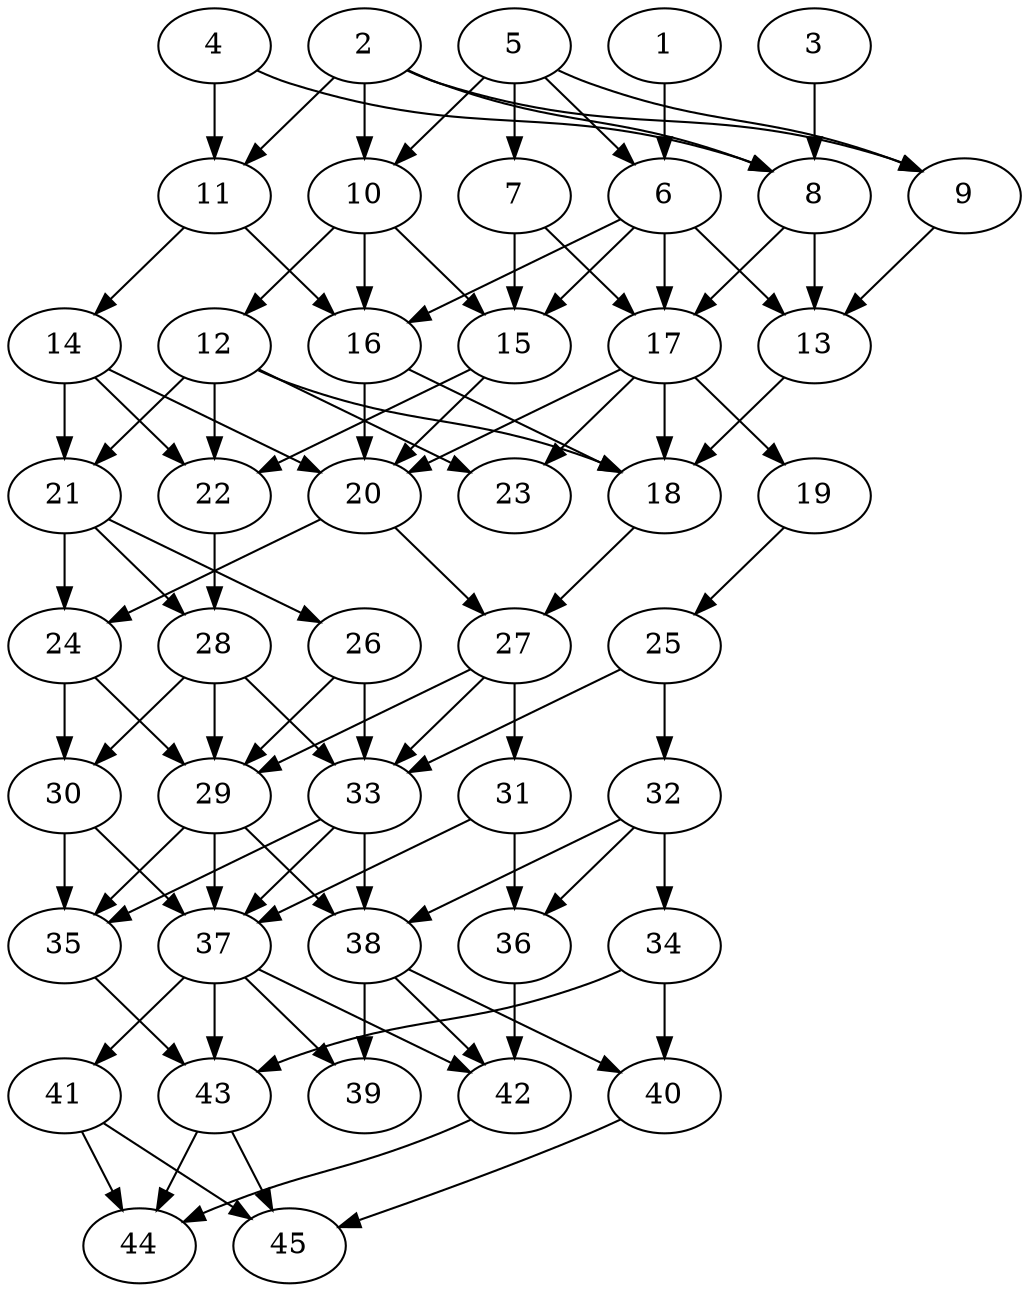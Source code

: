 // DAG automatically generated by daggen at Thu Oct  3 14:07:25 2019
// ./daggen --dot -n 45 --ccr 0.4 --fat 0.5 --regular 0.9 --density 0.7 --mindata 5242880 --maxdata 52428800 
digraph G {
  1 [size="45711360", alpha="0.06", expect_size="18284544"] 
  1 -> 6 [size ="18284544"]
  2 [size="82531840", alpha="0.12", expect_size="33012736"] 
  2 -> 8 [size ="33012736"]
  2 -> 9 [size ="33012736"]
  2 -> 10 [size ="33012736"]
  2 -> 11 [size ="33012736"]
  3 [size="33162240", alpha="0.15", expect_size="13264896"] 
  3 -> 8 [size ="13264896"]
  4 [size="96601600", alpha="0.11", expect_size="38640640"] 
  4 -> 8 [size ="38640640"]
  4 -> 11 [size ="38640640"]
  5 [size="44520960", alpha="0.11", expect_size="17808384"] 
  5 -> 6 [size ="17808384"]
  5 -> 7 [size ="17808384"]
  5 -> 9 [size ="17808384"]
  5 -> 10 [size ="17808384"]
  6 [size="86323200", alpha="0.08", expect_size="34529280"] 
  6 -> 13 [size ="34529280"]
  6 -> 15 [size ="34529280"]
  6 -> 16 [size ="34529280"]
  6 -> 17 [size ="34529280"]
  7 [size="21864960", alpha="0.02", expect_size="8745984"] 
  7 -> 15 [size ="8745984"]
  7 -> 17 [size ="8745984"]
  8 [size="41937920", alpha="0.01", expect_size="16775168"] 
  8 -> 13 [size ="16775168"]
  8 -> 17 [size ="16775168"]
  9 [size="115274240", alpha="0.04", expect_size="46109696"] 
  9 -> 13 [size ="46109696"]
  10 [size="42739200", alpha="0.07", expect_size="17095680"] 
  10 -> 12 [size ="17095680"]
  10 -> 15 [size ="17095680"]
  10 -> 16 [size ="17095680"]
  11 [size="114570240", alpha="0.19", expect_size="45828096"] 
  11 -> 14 [size ="45828096"]
  11 -> 16 [size ="45828096"]
  12 [size="30062080", alpha="0.06", expect_size="12024832"] 
  12 -> 18 [size ="12024832"]
  12 -> 21 [size ="12024832"]
  12 -> 22 [size ="12024832"]
  12 -> 23 [size ="12024832"]
  13 [size="100167680", alpha="0.11", expect_size="40067072"] 
  13 -> 18 [size ="40067072"]
  14 [size="68684800", alpha="0.05", expect_size="27473920"] 
  14 -> 20 [size ="27473920"]
  14 -> 21 [size ="27473920"]
  14 -> 22 [size ="27473920"]
  15 [size="17297920", alpha="0.03", expect_size="6919168"] 
  15 -> 20 [size ="6919168"]
  15 -> 22 [size ="6919168"]
  16 [size="84966400", alpha="0.09", expect_size="33986560"] 
  16 -> 18 [size ="33986560"]
  16 -> 20 [size ="33986560"]
  17 [size="15795200", alpha="0.01", expect_size="6318080"] 
  17 -> 18 [size ="6318080"]
  17 -> 19 [size ="6318080"]
  17 -> 20 [size ="6318080"]
  17 -> 23 [size ="6318080"]
  18 [size="27299840", alpha="0.15", expect_size="10919936"] 
  18 -> 27 [size ="10919936"]
  19 [size="35435520", alpha="0.04", expect_size="14174208"] 
  19 -> 25 [size ="14174208"]
  20 [size="58618880", alpha="0.15", expect_size="23447552"] 
  20 -> 24 [size ="23447552"]
  20 -> 27 [size ="23447552"]
  21 [size="100213760", alpha="0.12", expect_size="40085504"] 
  21 -> 24 [size ="40085504"]
  21 -> 26 [size ="40085504"]
  21 -> 28 [size ="40085504"]
  22 [size="92147200", alpha="0.00", expect_size="36858880"] 
  22 -> 28 [size ="36858880"]
  23 [size="129410560", alpha="0.12", expect_size="51764224"] 
  24 [size="77237760", alpha="0.18", expect_size="30895104"] 
  24 -> 29 [size ="30895104"]
  24 -> 30 [size ="30895104"]
  25 [size="109470720", alpha="0.10", expect_size="43788288"] 
  25 -> 32 [size ="43788288"]
  25 -> 33 [size ="43788288"]
  26 [size="126343680", alpha="0.13", expect_size="50537472"] 
  26 -> 29 [size ="50537472"]
  26 -> 33 [size ="50537472"]
  27 [size="63705600", alpha="0.19", expect_size="25482240"] 
  27 -> 29 [size ="25482240"]
  27 -> 31 [size ="25482240"]
  27 -> 33 [size ="25482240"]
  28 [size="67904000", alpha="0.09", expect_size="27161600"] 
  28 -> 29 [size ="27161600"]
  28 -> 30 [size ="27161600"]
  28 -> 33 [size ="27161600"]
  29 [size="37982720", alpha="0.16", expect_size="15193088"] 
  29 -> 35 [size ="15193088"]
  29 -> 37 [size ="15193088"]
  29 -> 38 [size ="15193088"]
  30 [size="59607040", alpha="0.09", expect_size="23842816"] 
  30 -> 35 [size ="23842816"]
  30 -> 37 [size ="23842816"]
  31 [size="29468160", alpha="0.19", expect_size="11787264"] 
  31 -> 36 [size ="11787264"]
  31 -> 37 [size ="11787264"]
  32 [size="98137600", alpha="0.11", expect_size="39255040"] 
  32 -> 34 [size ="39255040"]
  32 -> 36 [size ="39255040"]
  32 -> 38 [size ="39255040"]
  33 [size="99112960", alpha="0.19", expect_size="39645184"] 
  33 -> 35 [size ="39645184"]
  33 -> 37 [size ="39645184"]
  33 -> 38 [size ="39645184"]
  34 [size="52449280", alpha="0.15", expect_size="20979712"] 
  34 -> 40 [size ="20979712"]
  34 -> 43 [size ="20979712"]
  35 [size="41643520", alpha="0.13", expect_size="16657408"] 
  35 -> 43 [size ="16657408"]
  36 [size="98109440", alpha="0.03", expect_size="39243776"] 
  36 -> 42 [size ="39243776"]
  37 [size="59133440", alpha="0.13", expect_size="23653376"] 
  37 -> 39 [size ="23653376"]
  37 -> 41 [size ="23653376"]
  37 -> 42 [size ="23653376"]
  37 -> 43 [size ="23653376"]
  38 [size="51440640", alpha="0.05", expect_size="20576256"] 
  38 -> 39 [size ="20576256"]
  38 -> 40 [size ="20576256"]
  38 -> 42 [size ="20576256"]
  39 [size="103859200", alpha="0.02", expect_size="41543680"] 
  40 [size="82634240", alpha="0.06", expect_size="33053696"] 
  40 -> 45 [size ="33053696"]
  41 [size="17392640", alpha="0.05", expect_size="6957056"] 
  41 -> 44 [size ="6957056"]
  41 -> 45 [size ="6957056"]
  42 [size="127567360", alpha="0.17", expect_size="51026944"] 
  42 -> 44 [size ="51026944"]
  43 [size="76216320", alpha="0.09", expect_size="30486528"] 
  43 -> 44 [size ="30486528"]
  43 -> 45 [size ="30486528"]
  44 [size="68369920", alpha="0.12", expect_size="27347968"] 
  45 [size="41638400", alpha="0.11", expect_size="16655360"] 
}
